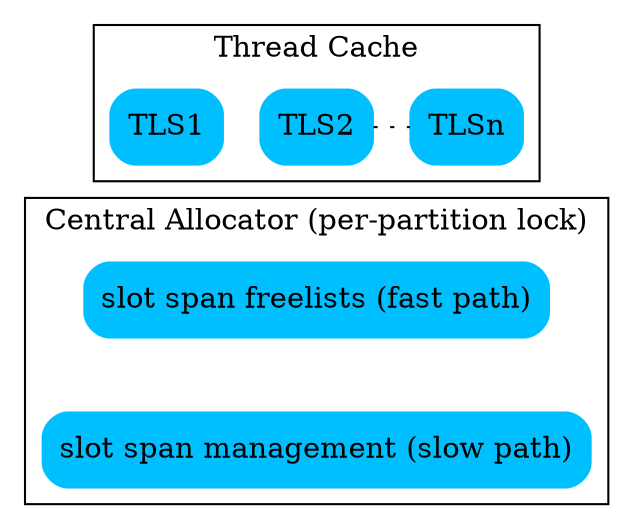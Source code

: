 digraph G {
  graph[bgcolor=transparent]
  node[shape=box,style="filled,rounded",color=deepskyblue]

  subgraph cluster_tc {
    label = "Thread Cache"
    rankdir = LR
    {rank=same;TLS1,TLS2,TLSn}
    TLS1->TLS2[style=invisible,dir=none]
    TLS2->TLSn[style=dotted,dir=none]
  }

  subgraph cluster_central {
    label = "Central Allocator (per-partition lock)"
    fast[label="slot span freelists (fast path)"]
    slow[label="slot span management (slow path)"]
    # Forces slow path node beneath fast path node.
    fast->slow[style=invisible,dir=none]
  }

  # Forces thread-external subgraph beneath thread cache subgraph.
  TLS2->fast[style=invisible,dir=none]
}
